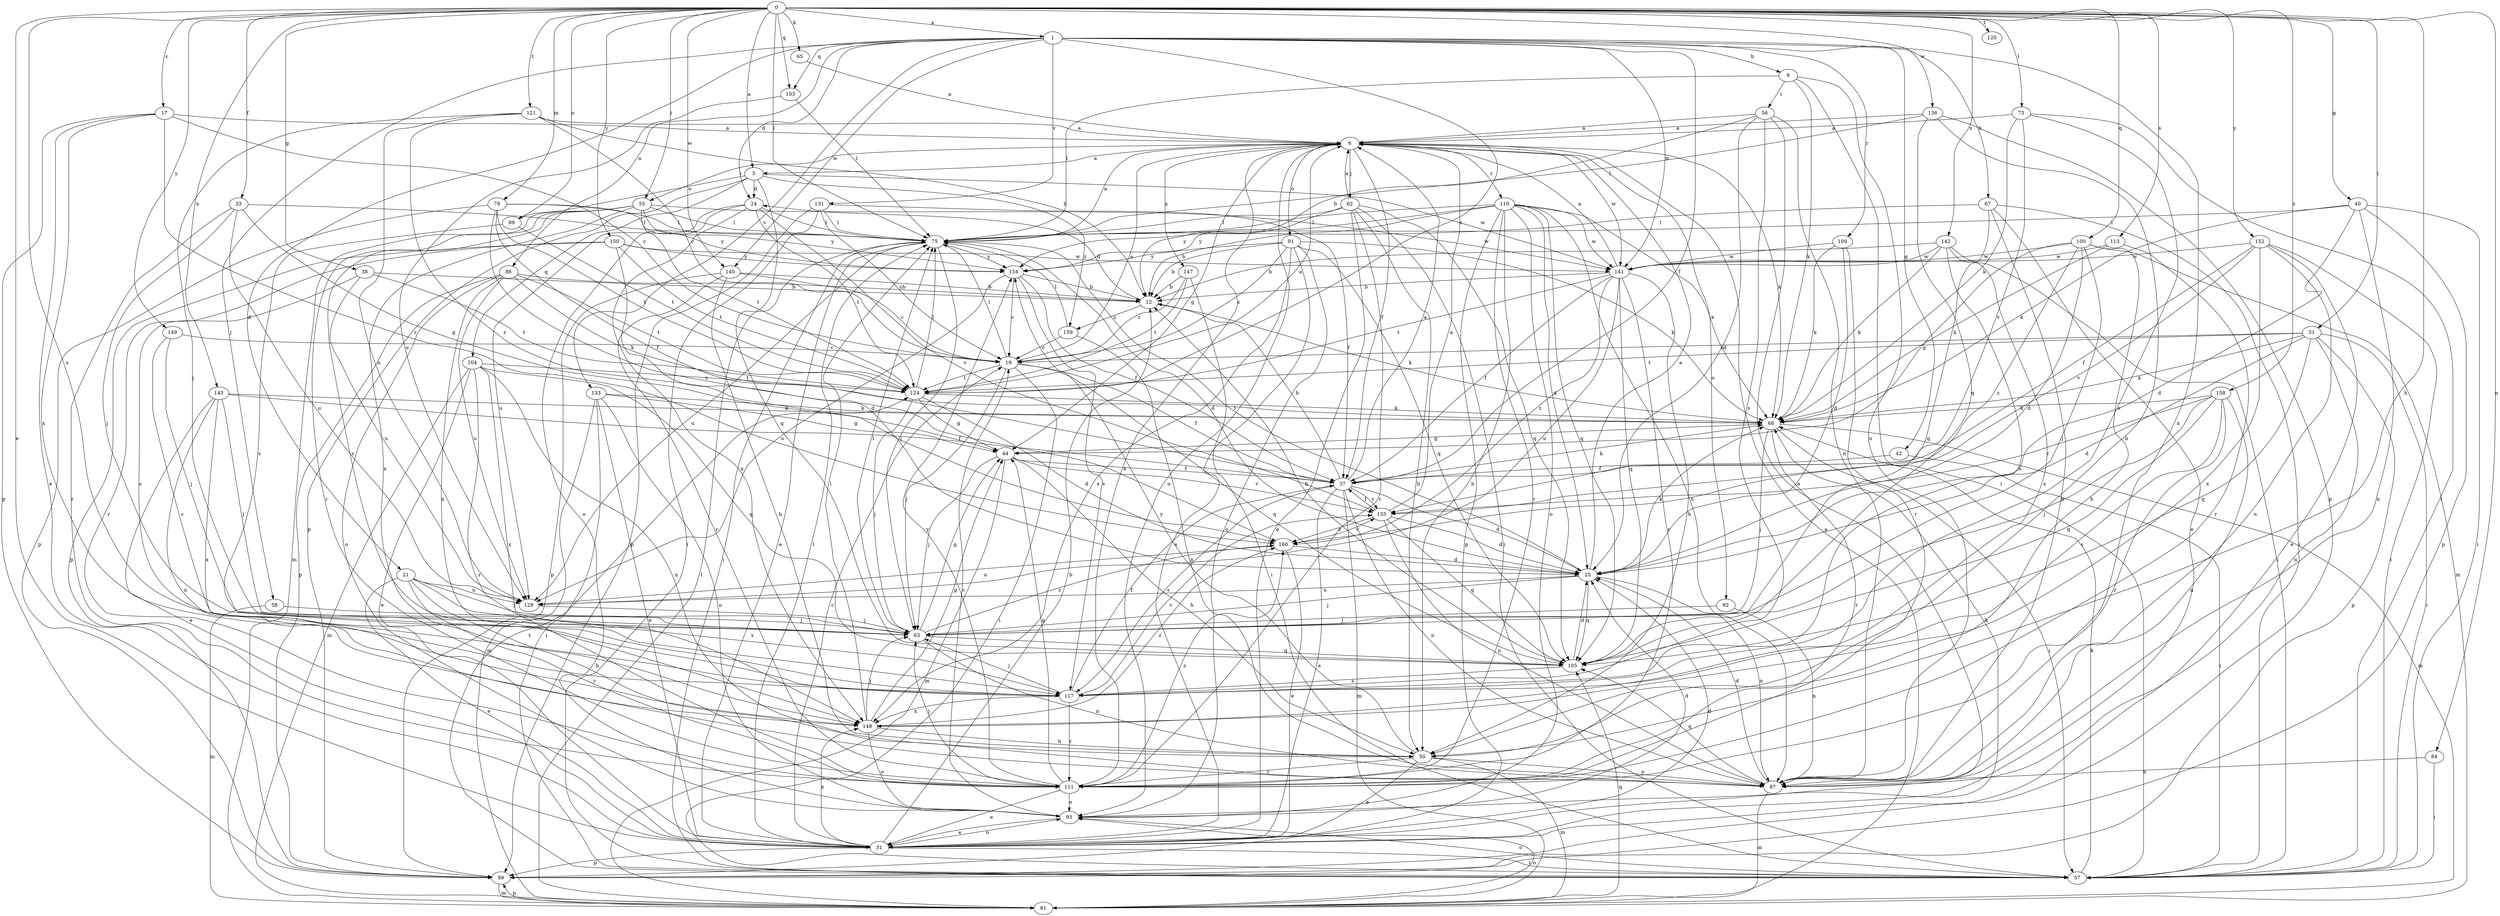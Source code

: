 strict digraph  {
0;
1;
5;
6;
9;
12;
17;
19;
21;
24;
25;
31;
33;
37;
38;
40;
42;
44;
50;
51;
55;
56;
57;
58;
62;
63;
65;
67;
68;
73;
75;
79;
81;
84;
86;
87;
89;
91;
92;
93;
99;
100;
103;
104;
105;
109;
110;
111;
113;
117;
120;
121;
124;
129;
131;
133;
135;
136;
140;
141;
142;
143;
147;
148;
149;
150;
152;
154;
158;
159;
160;
0 -> 1  [label=a];
0 -> 5  [label=a];
0 -> 17  [label=c];
0 -> 31  [label=e];
0 -> 33  [label=f];
0 -> 38  [label=g];
0 -> 40  [label=g];
0 -> 50  [label=h];
0 -> 51  [label=i];
0 -> 55  [label=i];
0 -> 65  [label=k];
0 -> 73  [label=l];
0 -> 75  [label=l];
0 -> 79  [label=m];
0 -> 84  [label=n];
0 -> 89  [label=o];
0 -> 100  [label=q];
0 -> 103  [label=q];
0 -> 113  [label=s];
0 -> 117  [label=s];
0 -> 120  [label=t];
0 -> 121  [label=t];
0 -> 136  [label=w];
0 -> 140  [label=w];
0 -> 142  [label=x];
0 -> 143  [label=x];
0 -> 149  [label=y];
0 -> 150  [label=y];
0 -> 152  [label=y];
0 -> 158  [label=z];
1 -> 9  [label=b];
1 -> 21  [label=d];
1 -> 24  [label=d];
1 -> 37  [label=f];
1 -> 42  [label=g];
1 -> 58  [label=j];
1 -> 67  [label=k];
1 -> 86  [label=n];
1 -> 87  [label=n];
1 -> 103  [label=q];
1 -> 109  [label=r];
1 -> 124  [label=t];
1 -> 131  [label=v];
1 -> 133  [label=v];
1 -> 140  [label=w];
1 -> 141  [label=w];
5 -> 24  [label=d];
5 -> 89  [label=o];
5 -> 99  [label=p];
5 -> 104  [label=q];
5 -> 105  [label=q];
5 -> 141  [label=w];
5 -> 159  [label=z];
6 -> 5  [label=a];
6 -> 37  [label=f];
6 -> 44  [label=g];
6 -> 55  [label=i];
6 -> 62  [label=j];
6 -> 68  [label=k];
6 -> 91  [label=o];
6 -> 92  [label=o];
6 -> 93  [label=o];
6 -> 110  [label=r];
6 -> 141  [label=w];
6 -> 147  [label=x];
9 -> 56  [label=i];
9 -> 57  [label=i];
9 -> 68  [label=k];
9 -> 75  [label=l];
9 -> 87  [label=n];
12 -> 24  [label=d];
12 -> 68  [label=k];
12 -> 159  [label=z];
17 -> 6  [label=a];
17 -> 19  [label=c];
17 -> 31  [label=e];
17 -> 99  [label=p];
17 -> 148  [label=x];
17 -> 160  [label=z];
19 -> 6  [label=a];
19 -> 37  [label=f];
19 -> 57  [label=i];
19 -> 63  [label=j];
19 -> 75  [label=l];
19 -> 105  [label=q];
19 -> 124  [label=t];
21 -> 31  [label=e];
21 -> 50  [label=h];
21 -> 63  [label=j];
21 -> 111  [label=r];
21 -> 117  [label=s];
21 -> 129  [label=u];
24 -> 75  [label=l];
24 -> 93  [label=o];
24 -> 124  [label=t];
24 -> 129  [label=u];
24 -> 135  [label=v];
24 -> 148  [label=x];
25 -> 6  [label=a];
25 -> 63  [label=j];
25 -> 68  [label=k];
25 -> 75  [label=l];
25 -> 87  [label=n];
25 -> 105  [label=q];
25 -> 129  [label=u];
31 -> 12  [label=b];
31 -> 19  [label=c];
31 -> 25  [label=d];
31 -> 57  [label=i];
31 -> 75  [label=l];
31 -> 93  [label=o];
31 -> 99  [label=p];
31 -> 148  [label=x];
33 -> 44  [label=g];
33 -> 63  [label=j];
33 -> 75  [label=l];
33 -> 111  [label=r];
33 -> 129  [label=u];
37 -> 6  [label=a];
37 -> 12  [label=b];
37 -> 25  [label=d];
37 -> 31  [label=e];
37 -> 68  [label=k];
37 -> 81  [label=m];
37 -> 87  [label=n];
37 -> 117  [label=s];
37 -> 135  [label=v];
38 -> 12  [label=b];
38 -> 117  [label=s];
38 -> 124  [label=t];
38 -> 129  [label=u];
40 -> 25  [label=d];
40 -> 57  [label=i];
40 -> 68  [label=k];
40 -> 75  [label=l];
40 -> 87  [label=n];
40 -> 99  [label=p];
42 -> 37  [label=f];
42 -> 57  [label=i];
44 -> 37  [label=f];
44 -> 50  [label=h];
44 -> 63  [label=j];
44 -> 81  [label=m];
44 -> 135  [label=v];
50 -> 31  [label=e];
50 -> 81  [label=m];
50 -> 87  [label=n];
50 -> 111  [label=r];
50 -> 154  [label=y];
51 -> 19  [label=c];
51 -> 25  [label=d];
51 -> 57  [label=i];
51 -> 68  [label=k];
51 -> 87  [label=n];
51 -> 99  [label=p];
51 -> 105  [label=q];
51 -> 124  [label=t];
55 -> 75  [label=l];
55 -> 81  [label=m];
55 -> 111  [label=r];
55 -> 117  [label=s];
55 -> 124  [label=t];
55 -> 141  [label=w];
55 -> 148  [label=x];
55 -> 154  [label=y];
56 -> 6  [label=a];
56 -> 12  [label=b];
56 -> 25  [label=d];
56 -> 31  [label=e];
56 -> 87  [label=n];
56 -> 117  [label=s];
57 -> 68  [label=k];
57 -> 93  [label=o];
57 -> 124  [label=t];
58 -> 63  [label=j];
58 -> 81  [label=m];
62 -> 6  [label=a];
62 -> 31  [label=e];
62 -> 50  [label=h];
62 -> 57  [label=i];
62 -> 75  [label=l];
62 -> 105  [label=q];
62 -> 111  [label=r];
62 -> 154  [label=y];
63 -> 44  [label=g];
63 -> 75  [label=l];
63 -> 87  [label=n];
63 -> 105  [label=q];
63 -> 160  [label=z];
65 -> 6  [label=a];
67 -> 31  [label=e];
67 -> 57  [label=i];
67 -> 75  [label=l];
67 -> 87  [label=n];
67 -> 105  [label=q];
68 -> 44  [label=g];
68 -> 57  [label=i];
68 -> 63  [label=j];
68 -> 81  [label=m];
68 -> 111  [label=r];
73 -> 6  [label=a];
73 -> 57  [label=i];
73 -> 68  [label=k];
73 -> 117  [label=s];
73 -> 135  [label=v];
75 -> 6  [label=a];
75 -> 25  [label=d];
75 -> 31  [label=e];
75 -> 57  [label=i];
75 -> 63  [label=j];
75 -> 129  [label=u];
75 -> 154  [label=y];
79 -> 37  [label=f];
79 -> 75  [label=l];
79 -> 99  [label=p];
79 -> 124  [label=t];
79 -> 154  [label=y];
79 -> 160  [label=z];
81 -> 6  [label=a];
81 -> 75  [label=l];
81 -> 93  [label=o];
81 -> 99  [label=p];
81 -> 105  [label=q];
84 -> 57  [label=i];
84 -> 87  [label=n];
86 -> 12  [label=b];
86 -> 68  [label=k];
86 -> 93  [label=o];
86 -> 99  [label=p];
86 -> 124  [label=t];
86 -> 129  [label=u];
86 -> 148  [label=x];
87 -> 25  [label=d];
87 -> 81  [label=m];
87 -> 105  [label=q];
89 -> 117  [label=s];
89 -> 124  [label=t];
91 -> 12  [label=b];
91 -> 19  [label=c];
91 -> 31  [label=e];
91 -> 68  [label=k];
91 -> 93  [label=o];
91 -> 105  [label=q];
91 -> 148  [label=x];
91 -> 154  [label=y];
92 -> 63  [label=j];
92 -> 87  [label=n];
93 -> 19  [label=c];
93 -> 25  [label=d];
93 -> 31  [label=e];
93 -> 68  [label=k];
99 -> 81  [label=m];
100 -> 25  [label=d];
100 -> 44  [label=g];
100 -> 50  [label=h];
100 -> 63  [label=j];
100 -> 81  [label=m];
100 -> 141  [label=w];
100 -> 160  [label=z];
103 -> 75  [label=l];
103 -> 129  [label=u];
104 -> 31  [label=e];
104 -> 81  [label=m];
104 -> 87  [label=n];
104 -> 105  [label=q];
104 -> 111  [label=r];
104 -> 124  [label=t];
104 -> 148  [label=x];
105 -> 12  [label=b];
105 -> 25  [label=d];
105 -> 117  [label=s];
109 -> 25  [label=d];
109 -> 68  [label=k];
109 -> 111  [label=r];
109 -> 141  [label=w];
110 -> 12  [label=b];
110 -> 25  [label=d];
110 -> 50  [label=h];
110 -> 68  [label=k];
110 -> 75  [label=l];
110 -> 87  [label=n];
110 -> 93  [label=o];
110 -> 99  [label=p];
110 -> 105  [label=q];
110 -> 111  [label=r];
110 -> 141  [label=w];
110 -> 154  [label=y];
111 -> 6  [label=a];
111 -> 31  [label=e];
111 -> 44  [label=g];
111 -> 63  [label=j];
111 -> 93  [label=o];
111 -> 154  [label=y];
111 -> 160  [label=z];
113 -> 68  [label=k];
113 -> 111  [label=r];
113 -> 141  [label=w];
117 -> 37  [label=f];
117 -> 63  [label=j];
117 -> 111  [label=r];
117 -> 135  [label=v];
117 -> 148  [label=x];
121 -> 6  [label=a];
121 -> 12  [label=b];
121 -> 19  [label=c];
121 -> 63  [label=j];
121 -> 129  [label=u];
121 -> 160  [label=z];
124 -> 6  [label=a];
124 -> 25  [label=d];
124 -> 44  [label=g];
124 -> 63  [label=j];
124 -> 68  [label=k];
124 -> 75  [label=l];
129 -> 63  [label=j];
131 -> 19  [label=c];
131 -> 37  [label=f];
131 -> 57  [label=i];
131 -> 75  [label=l];
131 -> 99  [label=p];
133 -> 31  [label=e];
133 -> 44  [label=g];
133 -> 57  [label=i];
133 -> 68  [label=k];
133 -> 81  [label=m];
133 -> 93  [label=o];
135 -> 6  [label=a];
135 -> 25  [label=d];
135 -> 37  [label=f];
135 -> 87  [label=n];
135 -> 105  [label=q];
135 -> 160  [label=z];
136 -> 6  [label=a];
136 -> 50  [label=h];
136 -> 75  [label=l];
136 -> 99  [label=p];
136 -> 105  [label=q];
140 -> 12  [label=b];
140 -> 19  [label=c];
140 -> 50  [label=h];
140 -> 99  [label=p];
140 -> 111  [label=r];
141 -> 6  [label=a];
141 -> 12  [label=b];
141 -> 37  [label=f];
141 -> 50  [label=h];
141 -> 105  [label=q];
141 -> 111  [label=r];
141 -> 124  [label=t];
141 -> 129  [label=u];
141 -> 160  [label=z];
142 -> 12  [label=b];
142 -> 57  [label=i];
142 -> 68  [label=k];
142 -> 117  [label=s];
142 -> 141  [label=w];
142 -> 148  [label=x];
143 -> 31  [label=e];
143 -> 37  [label=f];
143 -> 63  [label=j];
143 -> 68  [label=k];
143 -> 87  [label=n];
143 -> 148  [label=x];
147 -> 12  [label=b];
147 -> 19  [label=c];
147 -> 57  [label=i];
147 -> 124  [label=t];
148 -> 44  [label=g];
148 -> 50  [label=h];
148 -> 63  [label=j];
148 -> 75  [label=l];
148 -> 93  [label=o];
148 -> 160  [label=z];
149 -> 19  [label=c];
149 -> 63  [label=j];
149 -> 117  [label=s];
150 -> 25  [label=d];
150 -> 99  [label=p];
150 -> 111  [label=r];
150 -> 124  [label=t];
150 -> 141  [label=w];
150 -> 154  [label=y];
152 -> 31  [label=e];
152 -> 37  [label=f];
152 -> 57  [label=i];
152 -> 87  [label=n];
152 -> 135  [label=v];
152 -> 141  [label=w];
152 -> 148  [label=x];
154 -> 12  [label=b];
154 -> 19  [label=c];
154 -> 37  [label=f];
154 -> 117  [label=s];
154 -> 129  [label=u];
158 -> 63  [label=j];
158 -> 68  [label=k];
158 -> 87  [label=n];
158 -> 105  [label=q];
158 -> 111  [label=r];
158 -> 117  [label=s];
158 -> 135  [label=v];
159 -> 19  [label=c];
159 -> 75  [label=l];
159 -> 87  [label=n];
160 -> 25  [label=d];
160 -> 31  [label=e];
160 -> 129  [label=u];
160 -> 135  [label=v];
}
